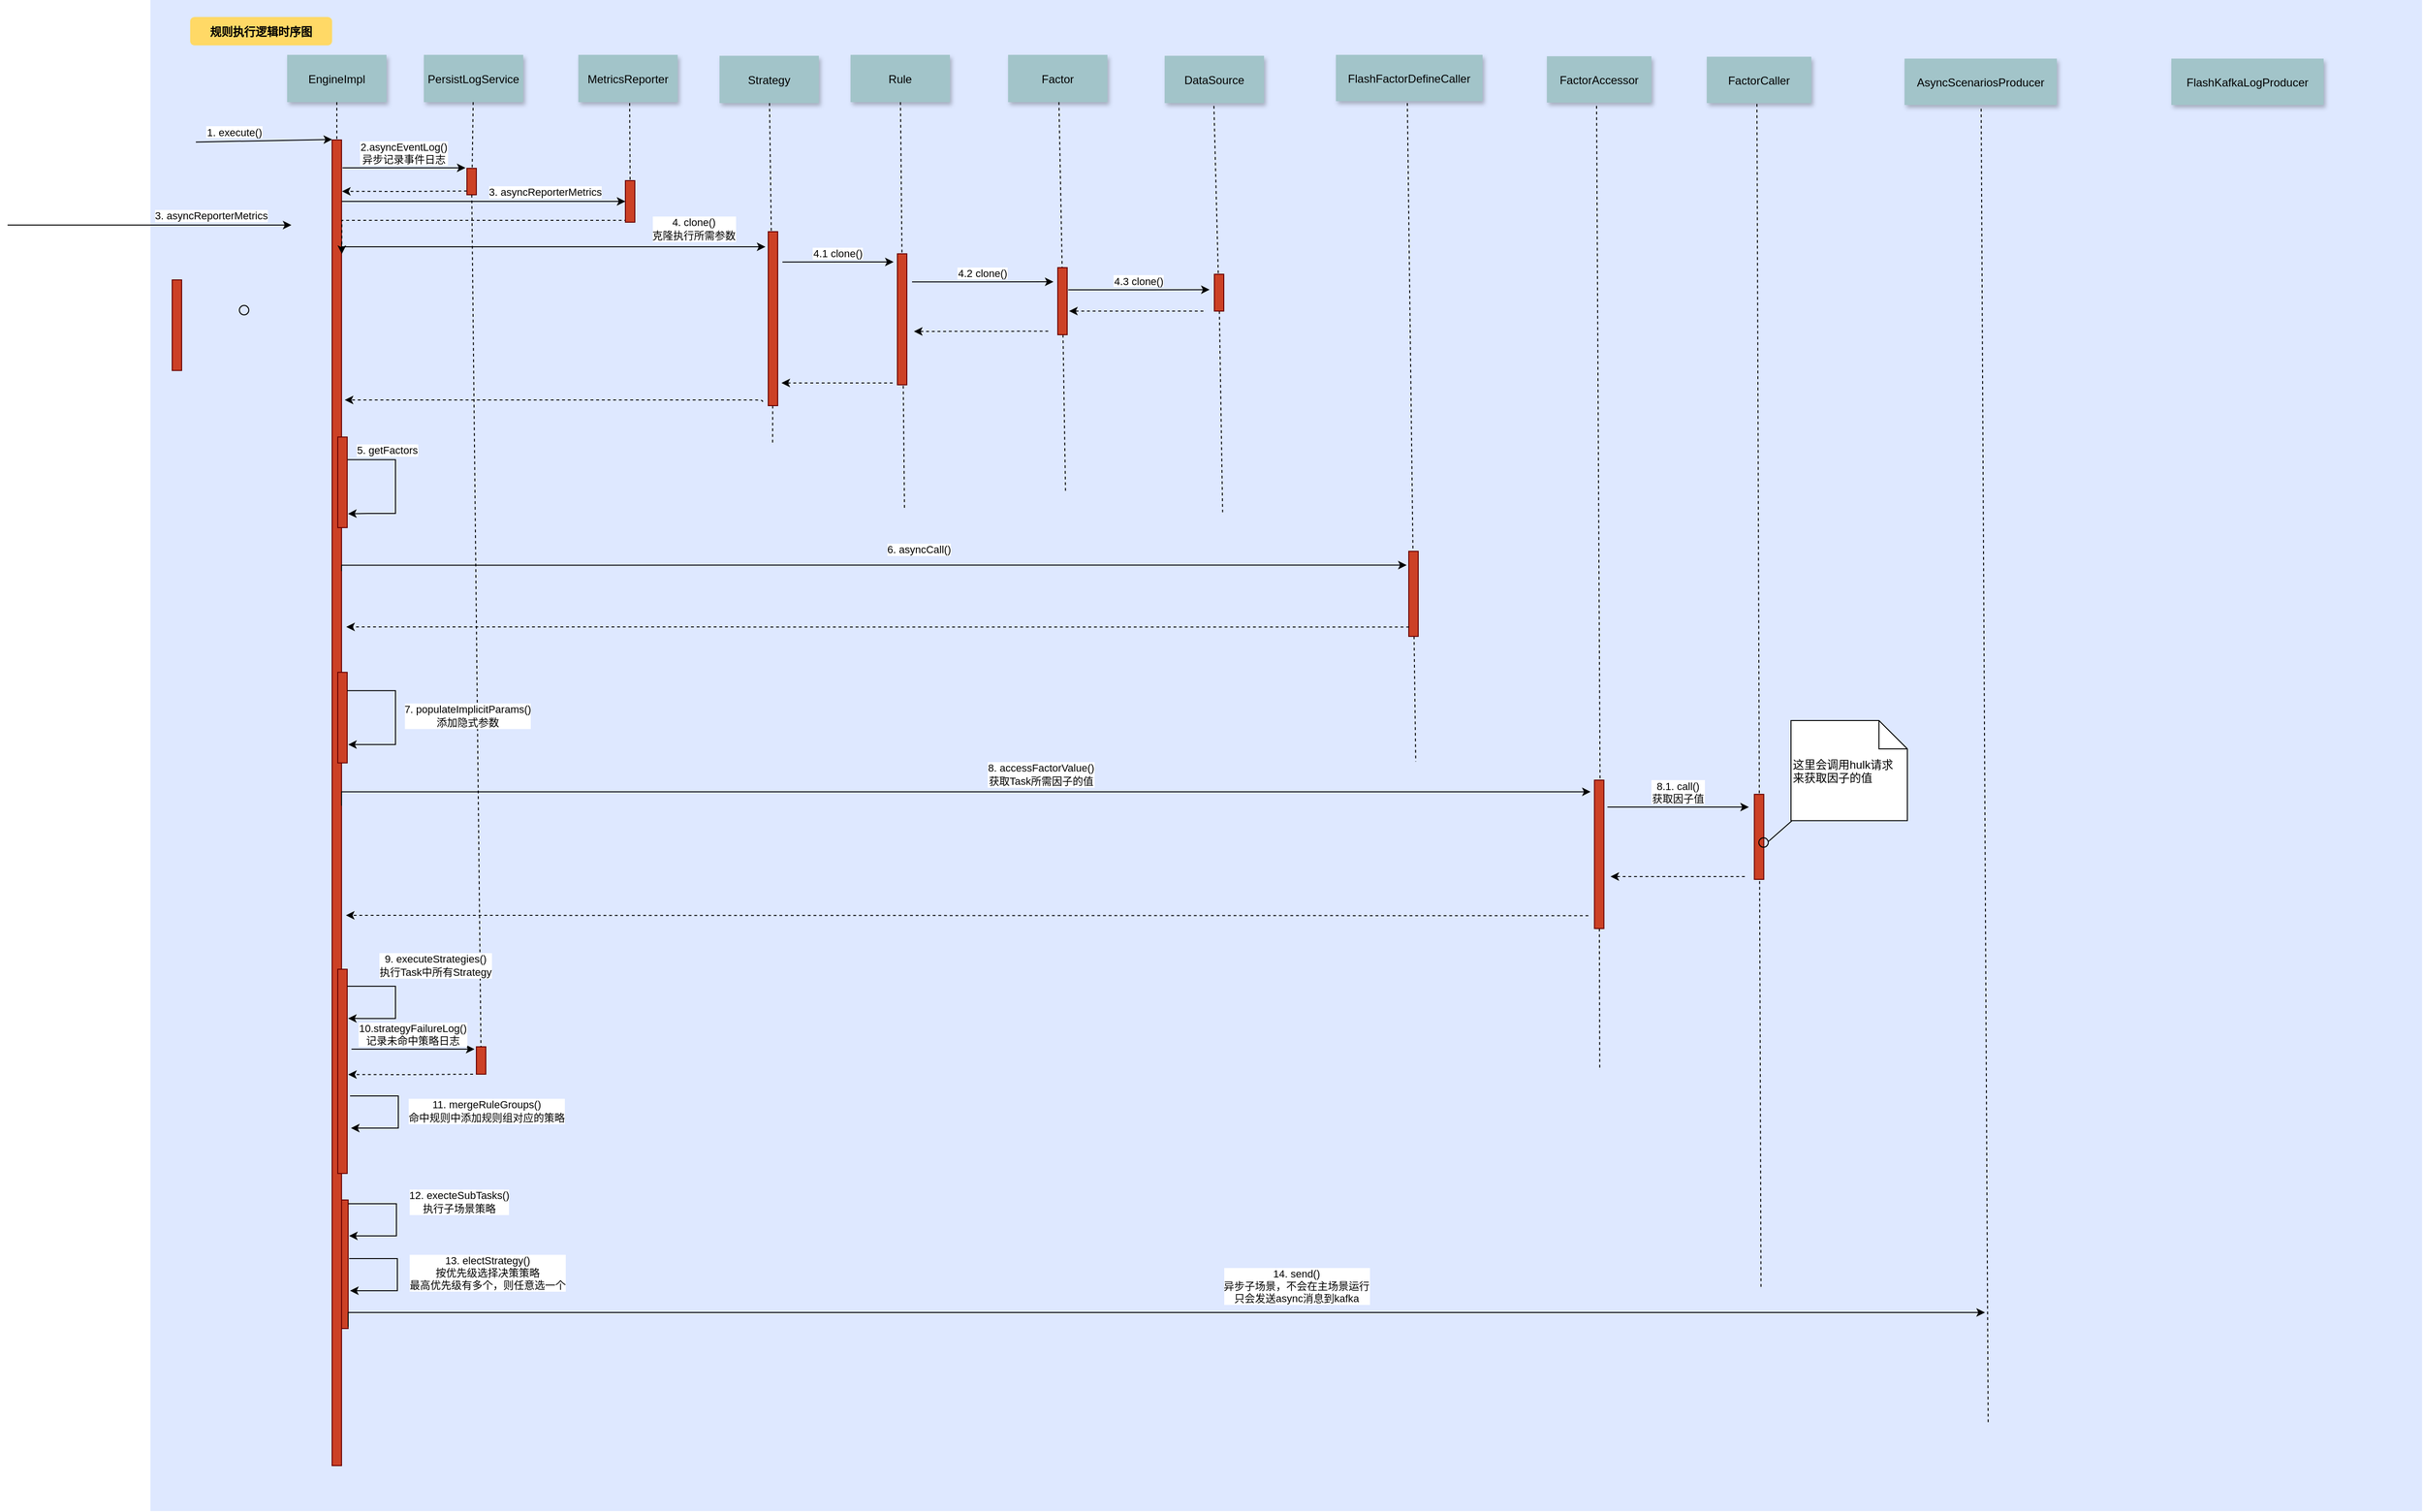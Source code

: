 <mxfile version="21.3.6" type="github">
  <diagram name="Page-1" id="9361dd3d-8414-5efd-6122-117bd74ce7a7">
    <mxGraphModel dx="2135" dy="1143" grid="0" gridSize="10" guides="1" tooltips="1" connect="1" arrows="1" fold="1" page="0" pageScale="1.5" pageWidth="826" pageHeight="1169" background="none" math="0" shadow="0">
      <root>
        <mxCell id="0" />
        <mxCell id="1" parent="0" />
        <mxCell id="69" value="" style="fillColor=#DEE8FF;strokeColor=none" parent="1" vertex="1">
          <mxGeometry x="8" y="2" width="2401" height="1598" as="geometry" />
        </mxCell>
        <mxCell id="48" value="" style="fillColor=#CC4125;strokeColor=#660000" parent="69" vertex="1">
          <mxGeometry x="344.5" y="1107" width="10" height="29" as="geometry" />
        </mxCell>
        <mxCell id="qgL0XumPDhps1lE3JXnU-194" value="10.strategyFailureLog()&#xa;记录未命中策略日志" style="edgeStyle=none;verticalLabelPosition=top;verticalAlign=bottom" edge="1" parent="69">
          <mxGeometry x="222.5" y="1022.02" width="100" height="100" as="geometry">
            <mxPoint x="212.5" y="1109.52" as="sourcePoint" />
            <mxPoint x="342.5" y="1109.52" as="targetPoint" />
          </mxGeometry>
        </mxCell>
        <mxCell id="qgL0XumPDhps1lE3JXnU-197" style="edgeStyle=orthogonalEdgeStyle;rounded=0;orthogonalLoop=1;jettySize=auto;html=1;entryX=1.055;entryY=0.341;entryDx=0;entryDy=0;entryPerimeter=0;dashed=1;" edge="1" parent="69">
          <mxGeometry relative="1" as="geometry">
            <mxPoint x="340.95" y="1136" as="sourcePoint" />
            <mxPoint x="209.0" y="1136.33" as="targetPoint" />
          </mxGeometry>
        </mxCell>
        <mxCell id="qgL0XumPDhps1lE3JXnU-198" style="edgeStyle=orthogonalEdgeStyle;rounded=0;orthogonalLoop=1;jettySize=auto;html=1;exitX=1;exitY=0.25;exitDx=0;exitDy=0;entryX=0.087;entryY=0.674;entryDx=0;entryDy=0;entryPerimeter=0;" edge="1" parent="69">
          <mxGeometry relative="1" as="geometry">
            <mxPoint x="211" y="1159" as="sourcePoint" />
            <mxPoint x="212" y="1192.98" as="targetPoint" />
            <Array as="points">
              <mxPoint x="262" y="1158.98" />
              <mxPoint x="262" y="1192.98" />
            </Array>
          </mxGeometry>
        </mxCell>
        <mxCell id="qgL0XumPDhps1lE3JXnU-199" value="11. mergeRuleGroups()&lt;br&gt;命中规则中添加规则组对应的策略" style="edgeLabel;html=1;align=center;verticalAlign=middle;resizable=0;points=[];" vertex="1" connectable="0" parent="qgL0XumPDhps1lE3JXnU-198">
          <mxGeometry x="-0.679" relative="1" as="geometry">
            <mxPoint x="122" y="16" as="offset" />
          </mxGeometry>
        </mxCell>
        <mxCell id="qgL0XumPDhps1lE3JXnU-202" value="" style="fillColor=#CC4125;strokeColor=#660000" vertex="1" parent="69">
          <mxGeometry x="199" y="1269" width="10" height="136" as="geometry" />
        </mxCell>
        <mxCell id="qgL0XumPDhps1lE3JXnU-204" style="edgeStyle=orthogonalEdgeStyle;rounded=0;orthogonalLoop=1;jettySize=auto;html=1;exitX=1;exitY=0.25;exitDx=0;exitDy=0;entryX=0.087;entryY=0.674;entryDx=0;entryDy=0;entryPerimeter=0;" edge="1" parent="69">
          <mxGeometry relative="1" as="geometry">
            <mxPoint x="209" y="1273.02" as="sourcePoint" />
            <mxPoint x="210" y="1307" as="targetPoint" />
            <Array as="points">
              <mxPoint x="260" y="1273" />
              <mxPoint x="260" y="1307" />
            </Array>
          </mxGeometry>
        </mxCell>
        <mxCell id="qgL0XumPDhps1lE3JXnU-205" value="12. execteSubTasks()&lt;br&gt;执行子场景策略" style="edgeLabel;html=1;align=center;verticalAlign=middle;resizable=0;points=[];" vertex="1" connectable="0" parent="qgL0XumPDhps1lE3JXnU-204">
          <mxGeometry x="-0.679" relative="1" as="geometry">
            <mxPoint x="95" y="-2" as="offset" />
          </mxGeometry>
        </mxCell>
        <mxCell id="qgL0XumPDhps1lE3JXnU-206" style="edgeStyle=orthogonalEdgeStyle;rounded=0;orthogonalLoop=1;jettySize=auto;html=1;exitX=1;exitY=0.25;exitDx=0;exitDy=0;entryX=0.087;entryY=0.674;entryDx=0;entryDy=0;entryPerimeter=0;" edge="1" parent="69">
          <mxGeometry relative="1" as="geometry">
            <mxPoint x="210" y="1331.02" as="sourcePoint" />
            <mxPoint x="211" y="1365" as="targetPoint" />
            <Array as="points">
              <mxPoint x="261" y="1331" />
              <mxPoint x="261" y="1365" />
            </Array>
          </mxGeometry>
        </mxCell>
        <mxCell id="qgL0XumPDhps1lE3JXnU-207" value="13. electStrategy()&lt;br&gt;按优先级选择决策策略&lt;br&gt;最高优先级有多个，则任意选一个" style="edgeLabel;html=1;align=center;verticalAlign=middle;resizable=0;points=[];" vertex="1" connectable="0" parent="qgL0XumPDhps1lE3JXnU-206">
          <mxGeometry x="-0.679" relative="1" as="geometry">
            <mxPoint x="124" y="15" as="offset" />
          </mxGeometry>
        </mxCell>
        <mxCell id="qgL0XumPDhps1lE3JXnU-208" value="" style="edgeStyle=none;endArrow=none;dashed=1;entryX=0.809;entryY=0.942;entryDx=0;entryDy=0;entryPerimeter=0;" edge="1" parent="69" target="69">
          <mxGeometry x="1861.335" y="170" width="100" height="100" as="geometry">
            <mxPoint x="1935" y="115" as="sourcePoint" />
            <mxPoint x="1939" y="1366.08" as="targetPoint" />
            <Array as="points" />
          </mxGeometry>
        </mxCell>
        <mxCell id="qgL0XumPDhps1lE3JXnU-127" value="AsyncScenariosProducer" style="shadow=1;fillColor=#A2C4C9;strokeColor=none" vertex="1" parent="69">
          <mxGeometry x="1854" y="62" width="161" height="49" as="geometry" />
        </mxCell>
        <mxCell id="qgL0XumPDhps1lE3JXnU-128" value="FlashKafkaLogProducer" style="shadow=1;fillColor=#A2C4C9;strokeColor=none" vertex="1" parent="69">
          <mxGeometry x="2136" y="62" width="161" height="49" as="geometry" />
        </mxCell>
        <mxCell id="qgL0XumPDhps1lE3JXnU-209" value="" style="edgeStyle=orthogonalEdgeStyle;rounded=0;orthogonalLoop=1;jettySize=auto;html=1;" edge="1" parent="69">
          <mxGeometry relative="1" as="geometry">
            <mxPoint x="209" y="1403" as="sourcePoint" />
            <mxPoint x="1939" y="1388" as="targetPoint" />
            <Array as="points">
              <mxPoint x="209" y="1388" />
            </Array>
          </mxGeometry>
        </mxCell>
        <mxCell id="qgL0XumPDhps1lE3JXnU-210" value="14. send()&lt;br&gt;异步子场景，不会在主场景运行&lt;br&gt;只会发送async消息到kafka" style="edgeLabel;html=1;align=center;verticalAlign=middle;resizable=0;points=[];" vertex="1" connectable="0" parent="qgL0XumPDhps1lE3JXnU-209">
          <mxGeometry x="0.344" y="2" relative="1" as="geometry">
            <mxPoint x="-156" y="-26" as="offset" />
          </mxGeometry>
        </mxCell>
        <mxCell id="qgL0XumPDhps1lE3JXnU-117" value="" style="edgeStyle=orthogonalEdgeStyle;rounded=0;orthogonalLoop=1;jettySize=auto;html=1;" edge="1" parent="1" source="2" target="qgL0XumPDhps1lE3JXnU-116">
          <mxGeometry relative="1" as="geometry">
            <Array as="points">
              <mxPoint x="324" y="215" />
              <mxPoint x="324" y="215" />
            </Array>
          </mxGeometry>
        </mxCell>
        <mxCell id="qgL0XumPDhps1lE3JXnU-120" value="3. asyncReporterMetrics" style="edgeLabel;html=1;align=center;verticalAlign=middle;resizable=0;points=[];" vertex="1" connectable="0" parent="qgL0XumPDhps1lE3JXnU-117">
          <mxGeometry x="0.344" y="2" relative="1" as="geometry">
            <mxPoint x="13" y="-8" as="offset" />
          </mxGeometry>
        </mxCell>
        <mxCell id="2" value="" style="fillColor=#CC4125;strokeColor=#660000" parent="1" vertex="1">
          <mxGeometry x="200" y="150" width="10" height="1402" as="geometry" />
        </mxCell>
        <mxCell id="3" value="1. execute()" style="edgeStyle=none;verticalLabelPosition=top;verticalAlign=bottom;labelPosition=left;align=right;exitX=0.02;exitY=0.094;exitDx=0;exitDy=0;exitPerimeter=0;" parent="1" source="69" edge="1">
          <mxGeometry x="110" y="49.5" width="100" height="100" as="geometry">
            <mxPoint x="110" y="149.5" as="sourcePoint" />
            <mxPoint x="200" y="149.5" as="targetPoint" />
          </mxGeometry>
        </mxCell>
        <mxCell id="4" value="EngineImpl" style="shadow=1;fillColor=#A2C4C9;strokeColor=none" parent="1" vertex="1">
          <mxGeometry x="152.5" y="60" width="105" height="50" as="geometry" />
        </mxCell>
        <mxCell id="qgL0XumPDhps1lE3JXnU-119" style="edgeStyle=orthogonalEdgeStyle;rounded=0;orthogonalLoop=1;jettySize=auto;html=1;entryX=1.055;entryY=0.341;entryDx=0;entryDy=0;entryPerimeter=0;dashed=1;" edge="1" parent="1">
          <mxGeometry relative="1" as="geometry">
            <mxPoint x="342.5" y="204" as="sourcePoint" />
            <mxPoint x="210.55" y="204.33" as="targetPoint" />
          </mxGeometry>
        </mxCell>
        <mxCell id="6" value="" style="fillColor=#CC4125;strokeColor=#660000" parent="1" vertex="1">
          <mxGeometry x="342.5" y="180" width="10" height="28" as="geometry" />
        </mxCell>
        <mxCell id="7" value="PersistLogService" style="shadow=1;fillColor=#A2C4C9;strokeColor=none" parent="1" vertex="1">
          <mxGeometry x="297" y="60" width="105" height="50" as="geometry" />
        </mxCell>
        <mxCell id="8" value="" style="edgeStyle=none;endArrow=none;dashed=1" parent="1" edge="1">
          <mxGeometry x="272.335" y="165" width="100" height="100" as="geometry">
            <mxPoint x="349.13" y="110" as="sourcePoint" />
            <mxPoint x="348.093" y="180" as="targetPoint" />
          </mxGeometry>
        </mxCell>
        <mxCell id="9" value="2.asyncEventLog()&#xa;异步记录事件日志" style="edgeStyle=none;verticalLabelPosition=top;verticalAlign=bottom" parent="1" edge="1">
          <mxGeometry x="221" y="92" width="100" height="100" as="geometry">
            <mxPoint x="211" y="179.5" as="sourcePoint" />
            <mxPoint x="341" y="179.5" as="targetPoint" />
          </mxGeometry>
        </mxCell>
        <mxCell id="15" value="MetricsReporter" style="shadow=1;fillColor=#A2C4C9;strokeColor=none" parent="1" vertex="1">
          <mxGeometry x="460.284" y="60.0" width="105" height="50" as="geometry" />
        </mxCell>
        <mxCell id="22" value="Strategy" style="shadow=1;fillColor=#A2C4C9;strokeColor=none" parent="1" vertex="1">
          <mxGeometry x="609.5" y="61" width="105" height="50" as="geometry" />
        </mxCell>
        <mxCell id="23" value="" style="edgeStyle=none;endArrow=none;dashed=1;entryX=0.36;entryY=0.159;entryDx=0;entryDy=0;entryPerimeter=0;" parent="1" source="qgL0XumPDhps1lE3JXnU-134" edge="1">
          <mxGeometry x="614.488" y="175.0" width="100" height="100" as="geometry">
            <mxPoint x="674.653" y="110" as="sourcePoint" />
            <mxPoint x="665.6" y="472.01" as="targetPoint" />
          </mxGeometry>
        </mxCell>
        <mxCell id="24" value="Rule" style="shadow=1;fillColor=#A2C4C9;strokeColor=none" parent="1" vertex="1">
          <mxGeometry x="748" y="60" width="105" height="50" as="geometry" />
        </mxCell>
        <mxCell id="25" value="" style="edgeStyle=none;endArrow=none;dashed=1;" parent="1" source="24" edge="1">
          <mxGeometry x="727.335" y="165" width="100" height="100" as="geometry">
            <mxPoint x="802.259" y="110" as="sourcePoint" />
            <mxPoint x="805" y="541" as="targetPoint" />
            <Array as="points" />
          </mxGeometry>
        </mxCell>
        <mxCell id="26" value="" style="fillColor=#CC4125;strokeColor=#660000" parent="1" vertex="1">
          <mxGeometry x="797.5" y="270.39" width="10" height="138.61" as="geometry" />
        </mxCell>
        <mxCell id="30" value="Factor" style="shadow=1;fillColor=#A2C4C9;strokeColor=none" parent="1" vertex="1">
          <mxGeometry x="914.5" y="60" width="105" height="50" as="geometry" />
        </mxCell>
        <mxCell id="33" value="" style="edgeStyle=elbowEdgeStyle;elbow=horizontal;endArrow=none;dashed=1" parent="1" source="4" target="2" edge="1">
          <mxGeometry x="230.0" y="310" width="100" height="100" as="geometry">
            <mxPoint x="230.0" y="410" as="sourcePoint" />
            <mxPoint x="330" y="310" as="targetPoint" />
          </mxGeometry>
        </mxCell>
        <mxCell id="34" value="4.1 clone()" style="edgeStyle=elbowEdgeStyle;elbow=vertical;verticalLabelPosition=top;verticalAlign=bottom" parent="1" edge="1">
          <mxGeometry x="546" y="249.736" width="100" height="100" as="geometry">
            <mxPoint x="676" y="279.13" as="sourcePoint" />
            <mxPoint x="793.5" y="279.13" as="targetPoint" />
            <Array as="points" />
          </mxGeometry>
        </mxCell>
        <mxCell id="35" value="" style="edgeStyle=elbowEdgeStyle;elbow=vertical;dashed=1;verticalLabelPosition=bottom;verticalAlign=top" parent="1" edge="1">
          <mxGeometry x="555" y="387.653" width="100" height="100" as="geometry">
            <mxPoint x="792.5" y="407.047" as="sourcePoint" />
            <mxPoint x="675" y="407.047" as="targetPoint" />
            <Array as="points" />
          </mxGeometry>
        </mxCell>
        <mxCell id="50" value="" style="edgeStyle=none;endArrow=none;dashed=1;entryX=0.402;entryY=0.325;entryDx=0;entryDy=0;entryPerimeter=0;" parent="1" edge="1">
          <mxGeometry x="957.571" y="205" width="100" height="100" as="geometry">
            <mxPoint x="972.566" y="356.0" as="sourcePoint" />
            <mxPoint x="975.202" y="521.35" as="targetPoint" />
          </mxGeometry>
        </mxCell>
        <mxCell id="52" value="" style="edgeStyle=none;endArrow=none;dashed=1" parent="1" source="6" target="48" edge="1">
          <mxGeometry x="376.571" y="339.697" width="100" height="100" as="geometry">
            <mxPoint x="451.736" y="284.697" as="sourcePoint" />
            <mxPoint x="451.736" y="464.091" as="targetPoint" />
          </mxGeometry>
        </mxCell>
        <mxCell id="71" value="规则执行逻辑时序图" style="rounded=1;fontStyle=1;fillColor=#FFD966;strokeColor=none" parent="1" vertex="1">
          <mxGeometry x="50" y="20" width="150" height="30" as="geometry" />
        </mxCell>
        <mxCell id="qgL0XumPDhps1lE3JXnU-111" value="" style="edgeStyle=none;endArrow=none;dashed=1;" edge="1" parent="1">
          <mxGeometry x="438.043" y="270" width="100" height="100" as="geometry">
            <mxPoint x="514.519" y="111" as="sourcePoint" />
            <mxPoint x="515" y="192" as="targetPoint" />
          </mxGeometry>
        </mxCell>
        <mxCell id="qgL0XumPDhps1lE3JXnU-132" style="edgeStyle=orthogonalEdgeStyle;rounded=0;orthogonalLoop=1;jettySize=auto;html=1;exitX=0;exitY=1;exitDx=0;exitDy=0;entryX=1.028;entryY=0.086;entryDx=0;entryDy=0;entryPerimeter=0;dashed=1;" edge="1" parent="1" source="qgL0XumPDhps1lE3JXnU-116" target="2">
          <mxGeometry relative="1" as="geometry">
            <Array as="points">
              <mxPoint x="510" y="235" />
            </Array>
          </mxGeometry>
        </mxCell>
        <mxCell id="qgL0XumPDhps1lE3JXnU-116" value="" style="fillColor=#CC4125;strokeColor=#660000" vertex="1" parent="1">
          <mxGeometry x="510" y="193" width="10" height="44" as="geometry" />
        </mxCell>
        <mxCell id="qgL0XumPDhps1lE3JXnU-123" value="DataSource" style="shadow=1;fillColor=#A2C4C9;strokeColor=none" vertex="1" parent="1">
          <mxGeometry x="1080" y="61" width="105" height="50" as="geometry" />
        </mxCell>
        <mxCell id="qgL0XumPDhps1lE3JXnU-124" value="FlashFactorDefineCaller" style="shadow=1;fillColor=#A2C4C9;strokeColor=none" vertex="1" parent="1">
          <mxGeometry x="1261" y="60" width="155" height="49" as="geometry" />
        </mxCell>
        <mxCell id="qgL0XumPDhps1lE3JXnU-125" value="FactorAccessor" style="shadow=1;fillColor=#A2C4C9;strokeColor=none" vertex="1" parent="1">
          <mxGeometry x="1484" y="61.5" width="110.5" height="49" as="geometry" />
        </mxCell>
        <mxCell id="qgL0XumPDhps1lE3JXnU-133" value="" style="fillColor=#CC4125;strokeColor=#660000" vertex="1" parent="1">
          <mxGeometry x="31" y="297.997" width="10" height="95.833" as="geometry" />
        </mxCell>
        <mxCell id="qgL0XumPDhps1lE3JXnU-137" value="" style="edgeStyle=none;endArrow=none;dashed=1;entryX=0.36;entryY=0.159;entryDx=0;entryDy=0;entryPerimeter=0;" edge="1" parent="1" source="22" target="qgL0XumPDhps1lE3JXnU-134">
          <mxGeometry x="614.488" y="175.0" width="100" height="100" as="geometry">
            <mxPoint x="662" y="111" as="sourcePoint" />
            <mxPoint x="665.6" y="472.01" as="targetPoint" />
          </mxGeometry>
        </mxCell>
        <mxCell id="qgL0XumPDhps1lE3JXnU-134" value="" style="fillColor=#CC4125;strokeColor=#660000" vertex="1" parent="1">
          <mxGeometry x="661" y="247" width="10" height="184" as="geometry" />
        </mxCell>
        <mxCell id="qgL0XumPDhps1lE3JXnU-142" value="" style="edgeStyle=orthogonalEdgeStyle;rounded=0;orthogonalLoop=1;jettySize=auto;html=1;" edge="1" parent="1">
          <mxGeometry relative="1" as="geometry">
            <mxPoint x="-143" y="240" as="sourcePoint" />
            <mxPoint x="157" y="240" as="targetPoint" />
            <Array as="points">
              <mxPoint x="-29" y="240" />
              <mxPoint x="-29" y="240" />
            </Array>
          </mxGeometry>
        </mxCell>
        <mxCell id="qgL0XumPDhps1lE3JXnU-143" value="3. asyncReporterMetrics" style="edgeLabel;html=1;align=center;verticalAlign=middle;resizable=0;points=[];" vertex="1" connectable="0" parent="qgL0XumPDhps1lE3JXnU-142">
          <mxGeometry x="0.344" y="2" relative="1" as="geometry">
            <mxPoint x="13" y="-8" as="offset" />
          </mxGeometry>
        </mxCell>
        <mxCell id="qgL0XumPDhps1lE3JXnU-144" value="" style="edgeStyle=orthogonalEdgeStyle;rounded=0;orthogonalLoop=1;jettySize=auto;html=1;" edge="1" parent="1">
          <mxGeometry relative="1" as="geometry">
            <mxPoint x="210" y="259" as="sourcePoint" />
            <mxPoint x="658" y="263" as="targetPoint" />
            <Array as="points">
              <mxPoint x="210" y="263" />
            </Array>
          </mxGeometry>
        </mxCell>
        <mxCell id="qgL0XumPDhps1lE3JXnU-145" value="4. clone()&lt;br&gt;克隆执行所需参数" style="edgeLabel;html=1;align=center;verticalAlign=middle;resizable=0;points=[];" vertex="1" connectable="0" parent="qgL0XumPDhps1lE3JXnU-144">
          <mxGeometry x="0.344" y="2" relative="1" as="geometry">
            <mxPoint x="72" y="-17" as="offset" />
          </mxGeometry>
        </mxCell>
        <mxCell id="qgL0XumPDhps1lE3JXnU-147" value="这里会调用hulk请求&#xa;来获取因子的值" style="shape=note;align=left" vertex="1" parent="1">
          <mxGeometry x="1742" y="764" width="123" height="105.83" as="geometry" />
        </mxCell>
        <mxCell id="qgL0XumPDhps1lE3JXnU-148" value="" style="ellipse;fillColor=none" vertex="1" parent="1">
          <mxGeometry x="102.0" y="325.004" width="10.0" height="10" as="geometry" />
        </mxCell>
        <mxCell id="qgL0XumPDhps1lE3JXnU-149" value="4.2 clone()" style="edgeStyle=elbowEdgeStyle;elbow=vertical;verticalLabelPosition=top;verticalAlign=bottom;entryX=0.38;entryY=0.2;entryDx=0;entryDy=0;entryPerimeter=0;" edge="1" parent="1">
          <mxGeometry x="683" y="270.736" width="100" height="100" as="geometry">
            <mxPoint x="813" y="300.13" as="sourcePoint" />
            <mxPoint x="962.46" y="300" as="targetPoint" />
            <Array as="points" />
          </mxGeometry>
        </mxCell>
        <mxCell id="qgL0XumPDhps1lE3JXnU-152" value="" style="edgeStyle=none;endArrow=none;dashed=1;entryX=0.5;entryY=0.254;entryDx=0;entryDy=0;entryPerimeter=0;" edge="1" parent="1" target="qgL0XumPDhps1lE3JXnU-151">
          <mxGeometry x="955.571" y="205" width="100" height="100" as="geometry">
            <mxPoint x="968.24" y="110" as="sourcePoint" />
            <mxPoint x="969" y="484" as="targetPoint" />
          </mxGeometry>
        </mxCell>
        <mxCell id="qgL0XumPDhps1lE3JXnU-151" value="" style="fillColor=#CC4125;strokeColor=#660000" vertex="1" parent="1">
          <mxGeometry x="967" y="285" width="10" height="71" as="geometry" />
        </mxCell>
        <mxCell id="qgL0XumPDhps1lE3JXnU-153" value="" style="edgeStyle=elbowEdgeStyle;elbow=vertical;dashed=1;verticalLabelPosition=bottom;verticalAlign=top;exitX=0.377;exitY=0.234;exitDx=0;exitDy=0;exitPerimeter=0;" edge="1" parent="1">
          <mxGeometry x="695" y="332.873" width="100" height="100" as="geometry">
            <mxPoint x="956.909" y="352.25" as="sourcePoint" />
            <mxPoint x="815" y="352.267" as="targetPoint" />
            <Array as="points" />
          </mxGeometry>
        </mxCell>
        <mxCell id="qgL0XumPDhps1lE3JXnU-155" value="" style="edgeStyle=none;endArrow=none;dashed=1;entryX=0.472;entryY=0.339;entryDx=0;entryDy=0;entryPerimeter=0;" edge="1" parent="1" source="57" target="69">
          <mxGeometry x="1119.381" y="209" width="100" height="100" as="geometry">
            <mxPoint x="1132.05" y="114" as="sourcePoint" />
            <mxPoint x="1135.99" y="473.983" as="targetPoint" />
          </mxGeometry>
        </mxCell>
        <mxCell id="qgL0XumPDhps1lE3JXnU-158" value="" style="edgeStyle=none;endArrow=none;dashed=1;entryX=0.447;entryY=0.31;entryDx=0;entryDy=0;entryPerimeter=0;" edge="1" parent="1" target="57">
          <mxGeometry x="1119.381" y="209" width="100" height="100" as="geometry">
            <mxPoint x="1132.05" y="114" as="sourcePoint" />
            <mxPoint x="1133" y="479" as="targetPoint" />
          </mxGeometry>
        </mxCell>
        <mxCell id="57" value="" style="fillColor=#CC4125;strokeColor=#660000" parent="1" vertex="1">
          <mxGeometry x="1132.5" y="292" width="10" height="39" as="geometry" />
        </mxCell>
        <mxCell id="qgL0XumPDhps1lE3JXnU-159" value="4.3 clone()" style="edgeStyle=elbowEdgeStyle;elbow=horizontal;verticalLabelPosition=top;verticalAlign=bottom;entryX=0.38;entryY=0.2;entryDx=0;entryDy=0;entryPerimeter=0;" edge="1" parent="1">
          <mxGeometry x="848.04" y="279.096" width="100" height="100" as="geometry">
            <mxPoint x="978.04" y="308.49" as="sourcePoint" />
            <mxPoint x="1127.5" y="308.36" as="targetPoint" />
            <Array as="points" />
          </mxGeometry>
        </mxCell>
        <mxCell id="qgL0XumPDhps1lE3JXnU-160" value="" style="edgeStyle=elbowEdgeStyle;elbow=vertical;dashed=1;verticalLabelPosition=bottom;verticalAlign=top;exitX=0.377;exitY=0.234;exitDx=0;exitDy=0;exitPerimeter=0;" edge="1" parent="1">
          <mxGeometry x="859" y="311.623" width="100" height="100" as="geometry">
            <mxPoint x="1120.909" y="331" as="sourcePoint" />
            <mxPoint x="979" y="331.017" as="targetPoint" />
            <Array as="points" />
          </mxGeometry>
        </mxCell>
        <mxCell id="qgL0XumPDhps1lE3JXnU-163" value="" style="edgeStyle=elbowEdgeStyle;elbow=vertical;dashed=1;verticalLabelPosition=bottom;verticalAlign=top;entryX=0.084;entryY=0.278;entryDx=0;entryDy=0;entryPerimeter=0;" edge="1" parent="1">
          <mxGeometry x="94" y="413.703" width="100" height="100" as="geometry">
            <mxPoint x="655" y="427" as="sourcePoint" />
            <mxPoint x="213.428" y="425.75" as="targetPoint" />
            <Array as="points">
              <mxPoint x="436" y="425" />
            </Array>
          </mxGeometry>
        </mxCell>
        <mxCell id="qgL0XumPDhps1lE3JXnU-165" style="edgeStyle=orthogonalEdgeStyle;rounded=0;orthogonalLoop=1;jettySize=auto;html=1;exitX=1;exitY=0.25;exitDx=0;exitDy=0;entryX=0.087;entryY=0.34;entryDx=0;entryDy=0;entryPerimeter=0;" edge="1" parent="1" source="qgL0XumPDhps1lE3JXnU-164" target="69">
          <mxGeometry relative="1" as="geometry">
            <Array as="points">
              <mxPoint x="267" y="488" />
              <mxPoint x="267" y="545" />
              <mxPoint x="238" y="545" />
            </Array>
          </mxGeometry>
        </mxCell>
        <mxCell id="qgL0XumPDhps1lE3JXnU-166" value="5. getFactors" style="edgeLabel;html=1;align=center;verticalAlign=middle;resizable=0;points=[];" vertex="1" connectable="0" parent="qgL0XumPDhps1lE3JXnU-165">
          <mxGeometry x="-0.679" relative="1" as="geometry">
            <mxPoint x="16" y="-10" as="offset" />
          </mxGeometry>
        </mxCell>
        <mxCell id="qgL0XumPDhps1lE3JXnU-164" value="" style="fillColor=#CC4125;strokeColor=#660000" vertex="1" parent="1">
          <mxGeometry x="206" y="464.167" width="10" height="95.833" as="geometry" />
        </mxCell>
        <mxCell id="qgL0XumPDhps1lE3JXnU-167" value="" style="edgeStyle=none;endArrow=none;dashed=1;entryX=0.557;entryY=0.504;entryDx=0;entryDy=0;entryPerimeter=0;" edge="1" parent="1" source="qgL0XumPDhps1lE3JXnU-168" target="69">
          <mxGeometry x="1262.835" y="166" width="100" height="100" as="geometry">
            <mxPoint x="1336.5" y="111" as="sourcePoint" />
            <mxPoint x="1340.5" y="542" as="targetPoint" />
            <Array as="points" />
          </mxGeometry>
        </mxCell>
        <mxCell id="qgL0XumPDhps1lE3JXnU-169" value="" style="edgeStyle=none;endArrow=none;dashed=1;" edge="1" parent="1" target="qgL0XumPDhps1lE3JXnU-168">
          <mxGeometry x="1262.835" y="166" width="100" height="100" as="geometry">
            <mxPoint x="1336.5" y="111" as="sourcePoint" />
            <mxPoint x="1340.5" y="542" as="targetPoint" />
            <Array as="points" />
          </mxGeometry>
        </mxCell>
        <mxCell id="qgL0XumPDhps1lE3JXnU-168" value="" style="fillColor=#CC4125;strokeColor=#660000" vertex="1" parent="1">
          <mxGeometry x="1338" y="585" width="10" height="90" as="geometry" />
        </mxCell>
        <mxCell id="qgL0XumPDhps1lE3JXnU-170" value="" style="edgeStyle=orthogonalEdgeStyle;rounded=0;orthogonalLoop=1;jettySize=auto;html=1;entryX=0.553;entryY=0.374;entryDx=0;entryDy=0;entryPerimeter=0;" edge="1" parent="1" target="69">
          <mxGeometry relative="1" as="geometry">
            <mxPoint x="210" y="606" as="sourcePoint" />
            <mxPoint x="658" y="610" as="targetPoint" />
            <Array as="points">
              <mxPoint x="210" y="600" />
            </Array>
          </mxGeometry>
        </mxCell>
        <mxCell id="qgL0XumPDhps1lE3JXnU-171" value="6. asyncCall()" style="edgeLabel;html=1;align=center;verticalAlign=middle;resizable=0;points=[];" vertex="1" connectable="0" parent="qgL0XumPDhps1lE3JXnU-170">
          <mxGeometry x="0.344" y="2" relative="1" as="geometry">
            <mxPoint x="-144" y="-15" as="offset" />
          </mxGeometry>
        </mxCell>
        <mxCell id="qgL0XumPDhps1lE3JXnU-172" value="" style="edgeStyle=elbowEdgeStyle;elbow=vertical;dashed=1;verticalLabelPosition=bottom;verticalAlign=top;exitX=0.552;exitY=0.415;exitDx=0;exitDy=0;exitPerimeter=0;" edge="1" parent="1">
          <mxGeometry x="396.5" y="675.338" width="100" height="100" as="geometry">
            <mxPoint x="1338.352" y="665.17" as="sourcePoint" />
            <mxPoint x="215" y="665" as="targetPoint" />
            <Array as="points" />
          </mxGeometry>
        </mxCell>
        <mxCell id="qgL0XumPDhps1lE3JXnU-173" value="" style="fillColor=#CC4125;strokeColor=#660000" vertex="1" parent="1">
          <mxGeometry x="206" y="712.997" width="10" height="95.833" as="geometry" />
        </mxCell>
        <mxCell id="qgL0XumPDhps1lE3JXnU-174" style="edgeStyle=orthogonalEdgeStyle;rounded=0;orthogonalLoop=1;jettySize=auto;html=1;exitX=1;exitY=0.25;exitDx=0;exitDy=0;entryX=0.087;entryY=0.34;entryDx=0;entryDy=0;entryPerimeter=0;" edge="1" parent="1">
          <mxGeometry relative="1" as="geometry">
            <mxPoint x="216" y="732.39" as="sourcePoint" />
            <mxPoint x="217" y="789.39" as="targetPoint" />
            <Array as="points">
              <mxPoint x="267" y="732.39" />
              <mxPoint x="267" y="789.39" />
              <mxPoint x="238" y="789.39" />
            </Array>
          </mxGeometry>
        </mxCell>
        <mxCell id="qgL0XumPDhps1lE3JXnU-175" value="7. populateImplicitParams()&lt;br&gt;添加隐式参数" style="edgeLabel;html=1;align=center;verticalAlign=middle;resizable=0;points=[];" vertex="1" connectable="0" parent="qgL0XumPDhps1lE3JXnU-174">
          <mxGeometry x="-0.679" relative="1" as="geometry">
            <mxPoint x="101" y="26" as="offset" />
          </mxGeometry>
        </mxCell>
        <mxCell id="qgL0XumPDhps1lE3JXnU-176" value="" style="edgeStyle=none;endArrow=none;dashed=1;entryX=0.638;entryY=0.708;entryDx=0;entryDy=0;entryPerimeter=0;" edge="1" parent="1" source="qgL0XumPDhps1lE3JXnU-177" target="69">
          <mxGeometry x="1462.835" y="169" width="100" height="100" as="geometry">
            <mxPoint x="1536.5" y="114" as="sourcePoint" />
            <mxPoint x="1542" y="588" as="targetPoint" />
            <Array as="points" />
          </mxGeometry>
        </mxCell>
        <mxCell id="qgL0XumPDhps1lE3JXnU-178" value="" style="edgeStyle=none;endArrow=none;dashed=1;entryX=0.641;entryY=0.591;entryDx=0;entryDy=0;entryPerimeter=0;" edge="1" parent="1" target="qgL0XumPDhps1lE3JXnU-177">
          <mxGeometry x="1462.835" y="169" width="100" height="100" as="geometry">
            <mxPoint x="1536.5" y="114" as="sourcePoint" />
            <mxPoint x="1547" y="946" as="targetPoint" />
            <Array as="points" />
          </mxGeometry>
        </mxCell>
        <mxCell id="qgL0XumPDhps1lE3JXnU-177" value="" style="fillColor=#CC4125;strokeColor=#660000" vertex="1" parent="1">
          <mxGeometry x="1534.25" y="827" width="10" height="157" as="geometry" />
        </mxCell>
        <mxCell id="qgL0XumPDhps1lE3JXnU-179" value="" style="edgeStyle=orthogonalEdgeStyle;rounded=0;orthogonalLoop=1;jettySize=auto;html=1;entryX=0.634;entryY=0.524;entryDx=0;entryDy=0;entryPerimeter=0;" edge="1" parent="1" target="69">
          <mxGeometry relative="1" as="geometry">
            <mxPoint x="210" y="854" as="sourcePoint" />
            <mxPoint x="1336" y="848" as="targetPoint" />
            <Array as="points">
              <mxPoint x="210" y="839" />
            </Array>
          </mxGeometry>
        </mxCell>
        <mxCell id="qgL0XumPDhps1lE3JXnU-180" value="8. accessFactorValue()&lt;br&gt;获取Task所需因子的值" style="edgeLabel;html=1;align=center;verticalAlign=middle;resizable=0;points=[];" vertex="1" connectable="0" parent="qgL0XumPDhps1lE3JXnU-179">
          <mxGeometry x="0.344" y="2" relative="1" as="geometry">
            <mxPoint x="-144" y="-17" as="offset" />
          </mxGeometry>
        </mxCell>
        <mxCell id="qgL0XumPDhps1lE3JXnU-183" value="FactorCaller" style="shadow=1;fillColor=#A2C4C9;strokeColor=none" vertex="1" parent="1">
          <mxGeometry x="1653" y="62" width="110.5" height="49" as="geometry" />
        </mxCell>
        <mxCell id="qgL0XumPDhps1lE3JXnU-184" value="" style="edgeStyle=none;endArrow=none;dashed=1;entryX=0.709;entryY=0.85;entryDx=0;entryDy=0;entryPerimeter=0;" edge="1" parent="1">
          <mxGeometry x="1632.335" y="166.92" width="100" height="100" as="geometry">
            <mxPoint x="1706" y="111.92" as="sourcePoint" />
            <mxPoint x="1710.309" y="1363.3" as="targetPoint" />
            <Array as="points" />
          </mxGeometry>
        </mxCell>
        <mxCell id="qgL0XumPDhps1lE3JXnU-185" value="" style="fillColor=#CC4125;strokeColor=#660000" vertex="1" parent="1">
          <mxGeometry x="1703.25" y="842" width="10" height="90" as="geometry" />
        </mxCell>
        <mxCell id="qgL0XumPDhps1lE3JXnU-186" value="8.1. call()&#xa;获取因子值" style="edgeStyle=elbowEdgeStyle;elbow=vertical;verticalLabelPosition=top;verticalAlign=bottom;entryX=0.38;entryY=0.2;entryDx=0;entryDy=0;entryPerimeter=0;" edge="1" parent="1">
          <mxGeometry x="1418" y="826.146" width="100" height="100" as="geometry">
            <mxPoint x="1548" y="855.54" as="sourcePoint" />
            <mxPoint x="1697.46" y="855.41" as="targetPoint" />
            <Array as="points" />
          </mxGeometry>
        </mxCell>
        <mxCell id="qgL0XumPDhps1lE3JXnU-187" value="" style="edgeStyle=elbowEdgeStyle;elbow=vertical;dashed=1;verticalLabelPosition=bottom;verticalAlign=top;exitX=0.377;exitY=0.234;exitDx=0;exitDy=0;exitPerimeter=0;" edge="1" parent="1">
          <mxGeometry x="1431.25" y="909.623" width="100" height="100" as="geometry">
            <mxPoint x="1693.159" y="929" as="sourcePoint" />
            <mxPoint x="1551.25" y="929.017" as="targetPoint" />
            <Array as="points" />
          </mxGeometry>
        </mxCell>
        <mxCell id="qgL0XumPDhps1lE3JXnU-188" value="" style="ellipse;fillColor=none" vertex="1" parent="1">
          <mxGeometry x="1708" y="888.004" width="10.0" height="10" as="geometry" />
        </mxCell>
        <mxCell id="qgL0XumPDhps1lE3JXnU-189" value="" style="endArrow=none;html=1;rounded=0;" edge="1" parent="1">
          <mxGeometry width="50" height="50" relative="1" as="geometry">
            <mxPoint x="1718" y="892" as="sourcePoint" />
            <mxPoint x="1743" y="870" as="targetPoint" />
          </mxGeometry>
        </mxCell>
        <mxCell id="qgL0XumPDhps1lE3JXnU-190" value="" style="edgeStyle=elbowEdgeStyle;elbow=vertical;dashed=1;verticalLabelPosition=bottom;verticalAlign=top;exitX=0.633;exitY=0.606;exitDx=0;exitDy=0;exitPerimeter=0;" edge="1" parent="1" source="69">
          <mxGeometry x="396.15" y="980.338" width="100" height="100" as="geometry">
            <mxPoint x="1338.002" y="970.17" as="sourcePoint" />
            <mxPoint x="214.65" y="970" as="targetPoint" />
            <Array as="points" />
          </mxGeometry>
        </mxCell>
        <mxCell id="qgL0XumPDhps1lE3JXnU-191" value="" style="fillColor=#CC4125;strokeColor=#660000" vertex="1" parent="1">
          <mxGeometry x="206" y="1027" width="10" height="216" as="geometry" />
        </mxCell>
        <mxCell id="qgL0XumPDhps1lE3JXnU-192" style="edgeStyle=orthogonalEdgeStyle;rounded=0;orthogonalLoop=1;jettySize=auto;html=1;exitX=1;exitY=0.25;exitDx=0;exitDy=0;entryX=0.087;entryY=0.674;entryDx=0;entryDy=0;entryPerimeter=0;" edge="1" parent="1" target="69">
          <mxGeometry relative="1" as="geometry">
            <mxPoint x="216" y="1045.02" as="sourcePoint" />
            <mxPoint x="217" y="1102.02" as="targetPoint" />
            <Array as="points">
              <mxPoint x="267" y="1045" />
              <mxPoint x="267" y="1079" />
            </Array>
          </mxGeometry>
        </mxCell>
        <mxCell id="qgL0XumPDhps1lE3JXnU-193" value="9. executeStrategies()&lt;br&gt;执行Task中所有Strategy" style="edgeLabel;html=1;align=center;verticalAlign=middle;resizable=0;points=[];" vertex="1" connectable="0" parent="qgL0XumPDhps1lE3JXnU-192">
          <mxGeometry x="-0.679" relative="1" as="geometry">
            <mxPoint x="71" y="-22" as="offset" />
          </mxGeometry>
        </mxCell>
      </root>
    </mxGraphModel>
  </diagram>
</mxfile>
